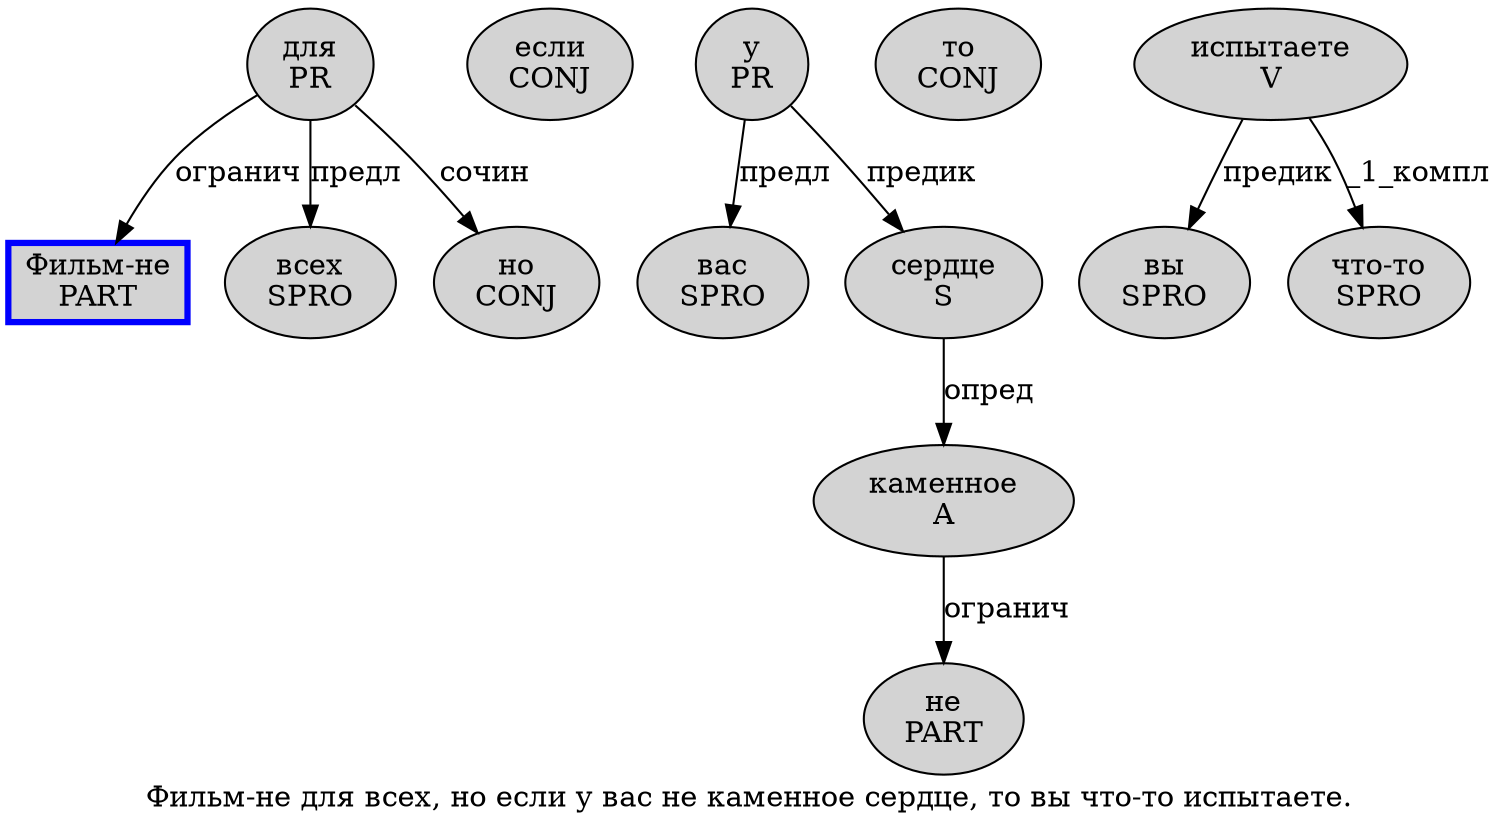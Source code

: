 digraph SENTENCE_334 {
	graph [label="Фильм-не для всех, но если у вас не каменное сердце, то вы что-то испытаете."]
	node [style=filled]
		0 [label="Фильм-не
PART" color=blue fillcolor=lightgray penwidth=3 shape=box]
		1 [label="для
PR" color="" fillcolor=lightgray penwidth=1 shape=ellipse]
		2 [label="всех
SPRO" color="" fillcolor=lightgray penwidth=1 shape=ellipse]
		4 [label="но
CONJ" color="" fillcolor=lightgray penwidth=1 shape=ellipse]
		5 [label="если
CONJ" color="" fillcolor=lightgray penwidth=1 shape=ellipse]
		6 [label="у
PR" color="" fillcolor=lightgray penwidth=1 shape=ellipse]
		7 [label="вас
SPRO" color="" fillcolor=lightgray penwidth=1 shape=ellipse]
		8 [label="не
PART" color="" fillcolor=lightgray penwidth=1 shape=ellipse]
		9 [label="каменное
A" color="" fillcolor=lightgray penwidth=1 shape=ellipse]
		10 [label="сердце
S" color="" fillcolor=lightgray penwidth=1 shape=ellipse]
		12 [label="то
CONJ" color="" fillcolor=lightgray penwidth=1 shape=ellipse]
		13 [label="вы
SPRO" color="" fillcolor=lightgray penwidth=1 shape=ellipse]
		14 [label="что-то
SPRO" color="" fillcolor=lightgray penwidth=1 shape=ellipse]
		15 [label="испытаете
V" color="" fillcolor=lightgray penwidth=1 shape=ellipse]
			15 -> 13 [label="предик"]
			15 -> 14 [label="_1_компл"]
			10 -> 9 [label="опред"]
			1 -> 0 [label="огранич"]
			1 -> 2 [label="предл"]
			1 -> 4 [label="сочин"]
			9 -> 8 [label="огранич"]
			6 -> 7 [label="предл"]
			6 -> 10 [label="предик"]
}